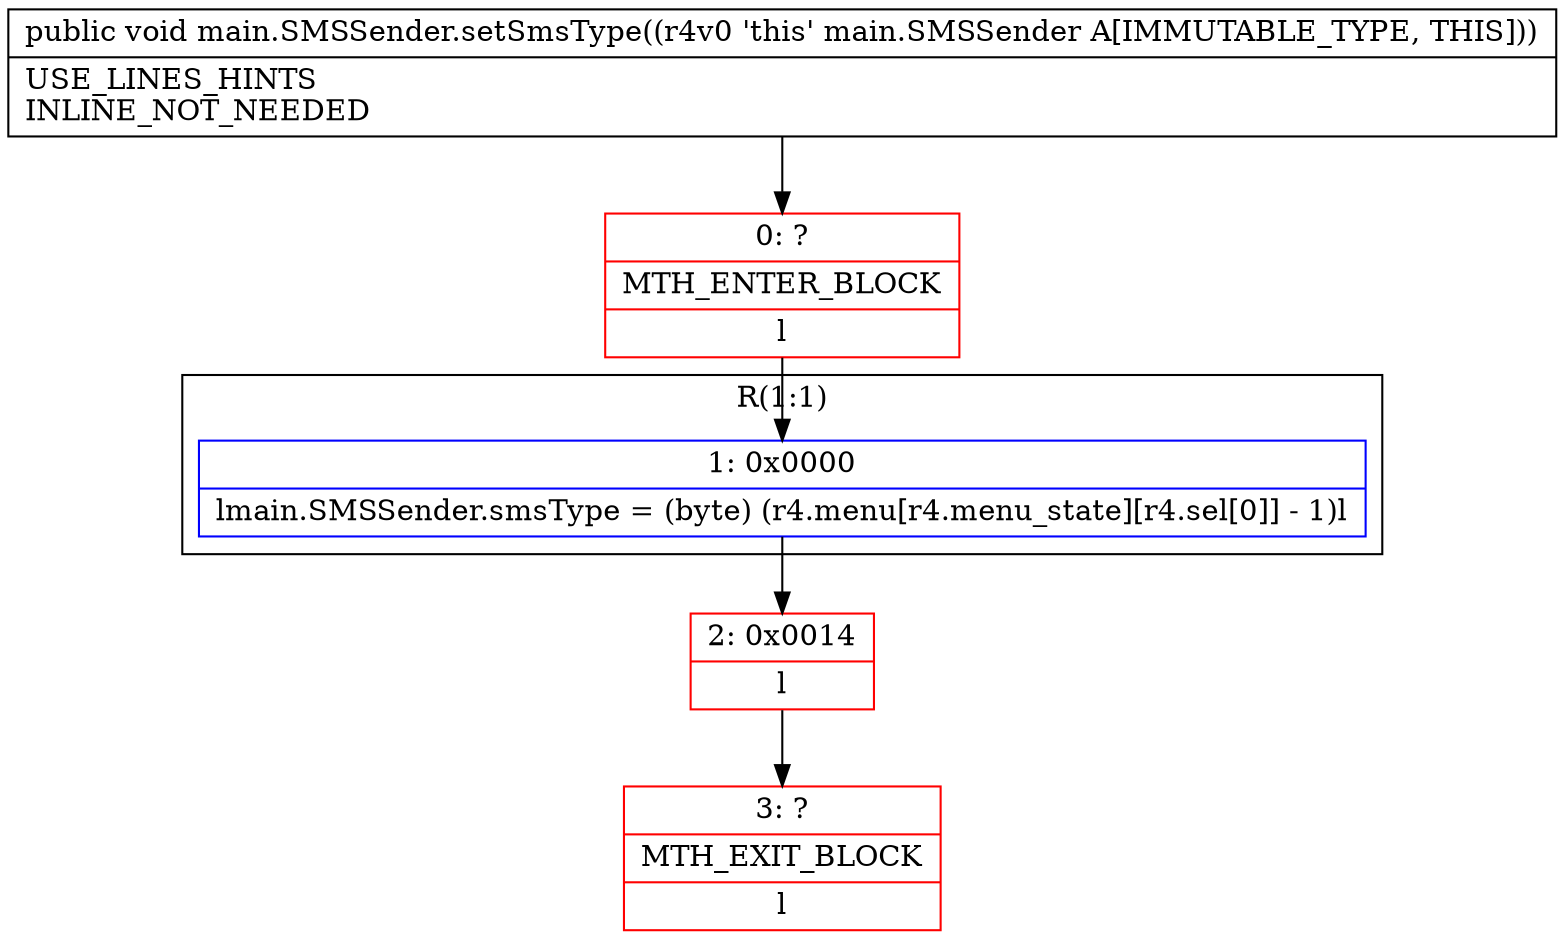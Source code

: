 digraph "CFG formain.SMSSender.setSmsType()V" {
subgraph cluster_Region_1818016607 {
label = "R(1:1)";
node [shape=record,color=blue];
Node_1 [shape=record,label="{1\:\ 0x0000|lmain.SMSSender.smsType = (byte) (r4.menu[r4.menu_state][r4.sel[0]] \- 1)l}"];
}
Node_0 [shape=record,color=red,label="{0\:\ ?|MTH_ENTER_BLOCK\l|l}"];
Node_2 [shape=record,color=red,label="{2\:\ 0x0014|l}"];
Node_3 [shape=record,color=red,label="{3\:\ ?|MTH_EXIT_BLOCK\l|l}"];
MethodNode[shape=record,label="{public void main.SMSSender.setSmsType((r4v0 'this' main.SMSSender A[IMMUTABLE_TYPE, THIS]))  | USE_LINES_HINTS\lINLINE_NOT_NEEDED\l}"];
MethodNode -> Node_0;
Node_1 -> Node_2;
Node_0 -> Node_1;
Node_2 -> Node_3;
}

